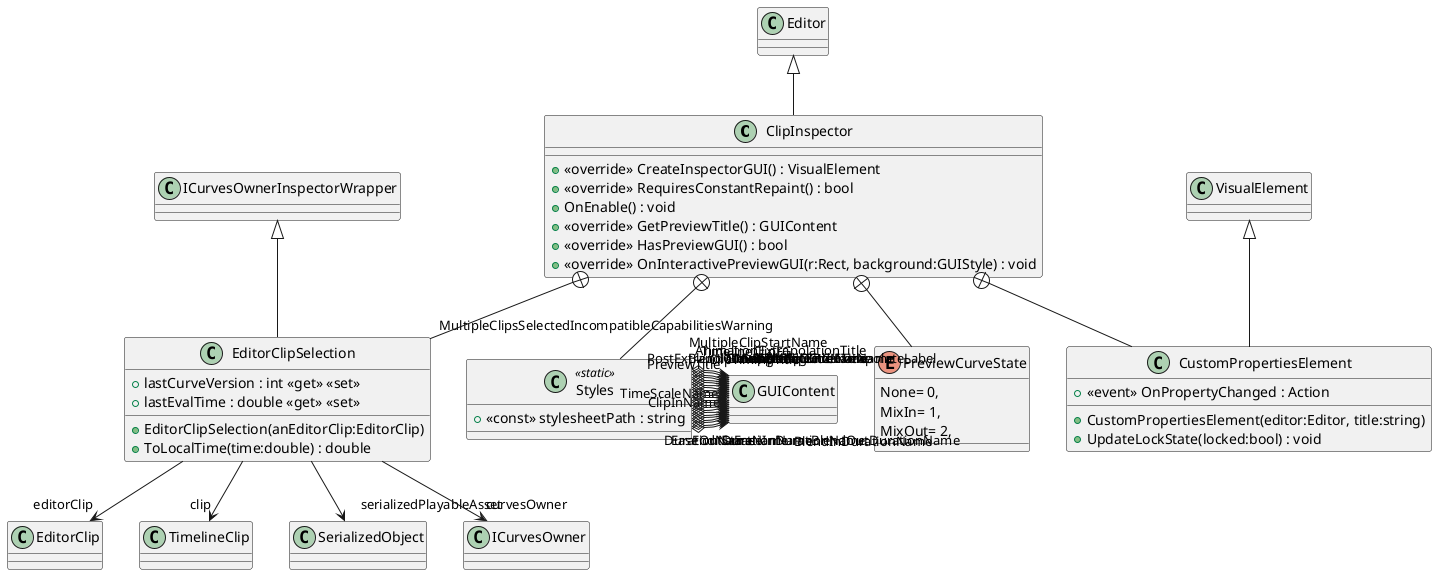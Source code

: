 @startuml
class ClipInspector {
    + <<override>> CreateInspectorGUI() : VisualElement
    + <<override>> RequiresConstantRepaint() : bool
    + OnEnable() : void
    + <<override>> GetPreviewTitle() : GUIContent
    + <<override>> HasPreviewGUI() : bool
    + <<override>> OnInteractivePreviewGUI(r:Rect, background:GUIStyle) : void
}
class Styles <<static>> {
    + <<const>> stylesheetPath : string
}
class EditorClipSelection {
    + lastCurveVersion : int <<get>> <<set>>
    + lastEvalTime : double <<get>> <<set>>
    + EditorClipSelection(anEditorClip:EditorClip)
    + ToLocalTime(time:double) : double
}
class CustomPropertiesElement {
    +  <<event>> OnPropertyChanged : Action 
    + CustomPropertiesElement(editor:Editor, title:string)
    + UpdateLockState(locked:bool) : void
}
enum PreviewCurveState {
    None= 0,
    MixIn= 1,
    MixOut= 2,
}
Editor <|-- ClipInspector
ClipInspector +-- Styles
Styles o-> "StartName" GUIContent
Styles o-> "DurationName" GUIContent
Styles o-> "EndName" GUIContent
Styles o-> "EaseInDurationName" GUIContent
Styles o-> "BlendInDurationName" GUIContent
Styles o-> "EaseOutDurationName" GUIContent
Styles o-> "BlendOutDurationName" GUIContent
Styles o-> "ClipInName" GUIContent
Styles o-> "TimeScaleName" GUIContent
Styles o-> "PreExtrapolateLabel" GUIContent
Styles o-> "PostExtrapolateLabel" GUIContent
Styles o-> "BlendInCurveName" GUIContent
Styles o-> "BlendOutCurveName" GUIContent
Styles o-> "PreviewTitle" GUIContent
Styles o-> "ClipTimingTitle" GUIContent
Styles o-> "AnimationExtrapolationTitle" GUIContent
Styles o-> "BlendCurvesTitle" GUIContent
Styles o-> "GroupTimingTitle" GUIContent
Styles o-> "MultipleClipsSelectedIncompatibleCapabilitiesWarning" GUIContent
Styles o-> "MultipleSelectionTitle" GUIContent
Styles o-> "MultipleClipStartName" GUIContent
Styles o-> "MultipleClipEndName" GUIContent
Styles o-> "TimelineClipFG" GUIContent
Styles o-> "TimelineClipBG" GUIContent
ClipInspector +-- EditorClipSelection
ICurvesOwnerInspectorWrapper <|-- EditorClipSelection
EditorClipSelection --> "editorClip" EditorClip
EditorClipSelection --> "clip" TimelineClip
EditorClipSelection --> "serializedPlayableAsset" SerializedObject
EditorClipSelection --> "curvesOwner" ICurvesOwner
ClipInspector +-- CustomPropertiesElement
VisualElement <|-- CustomPropertiesElement
ClipInspector +-- PreviewCurveState
@enduml
